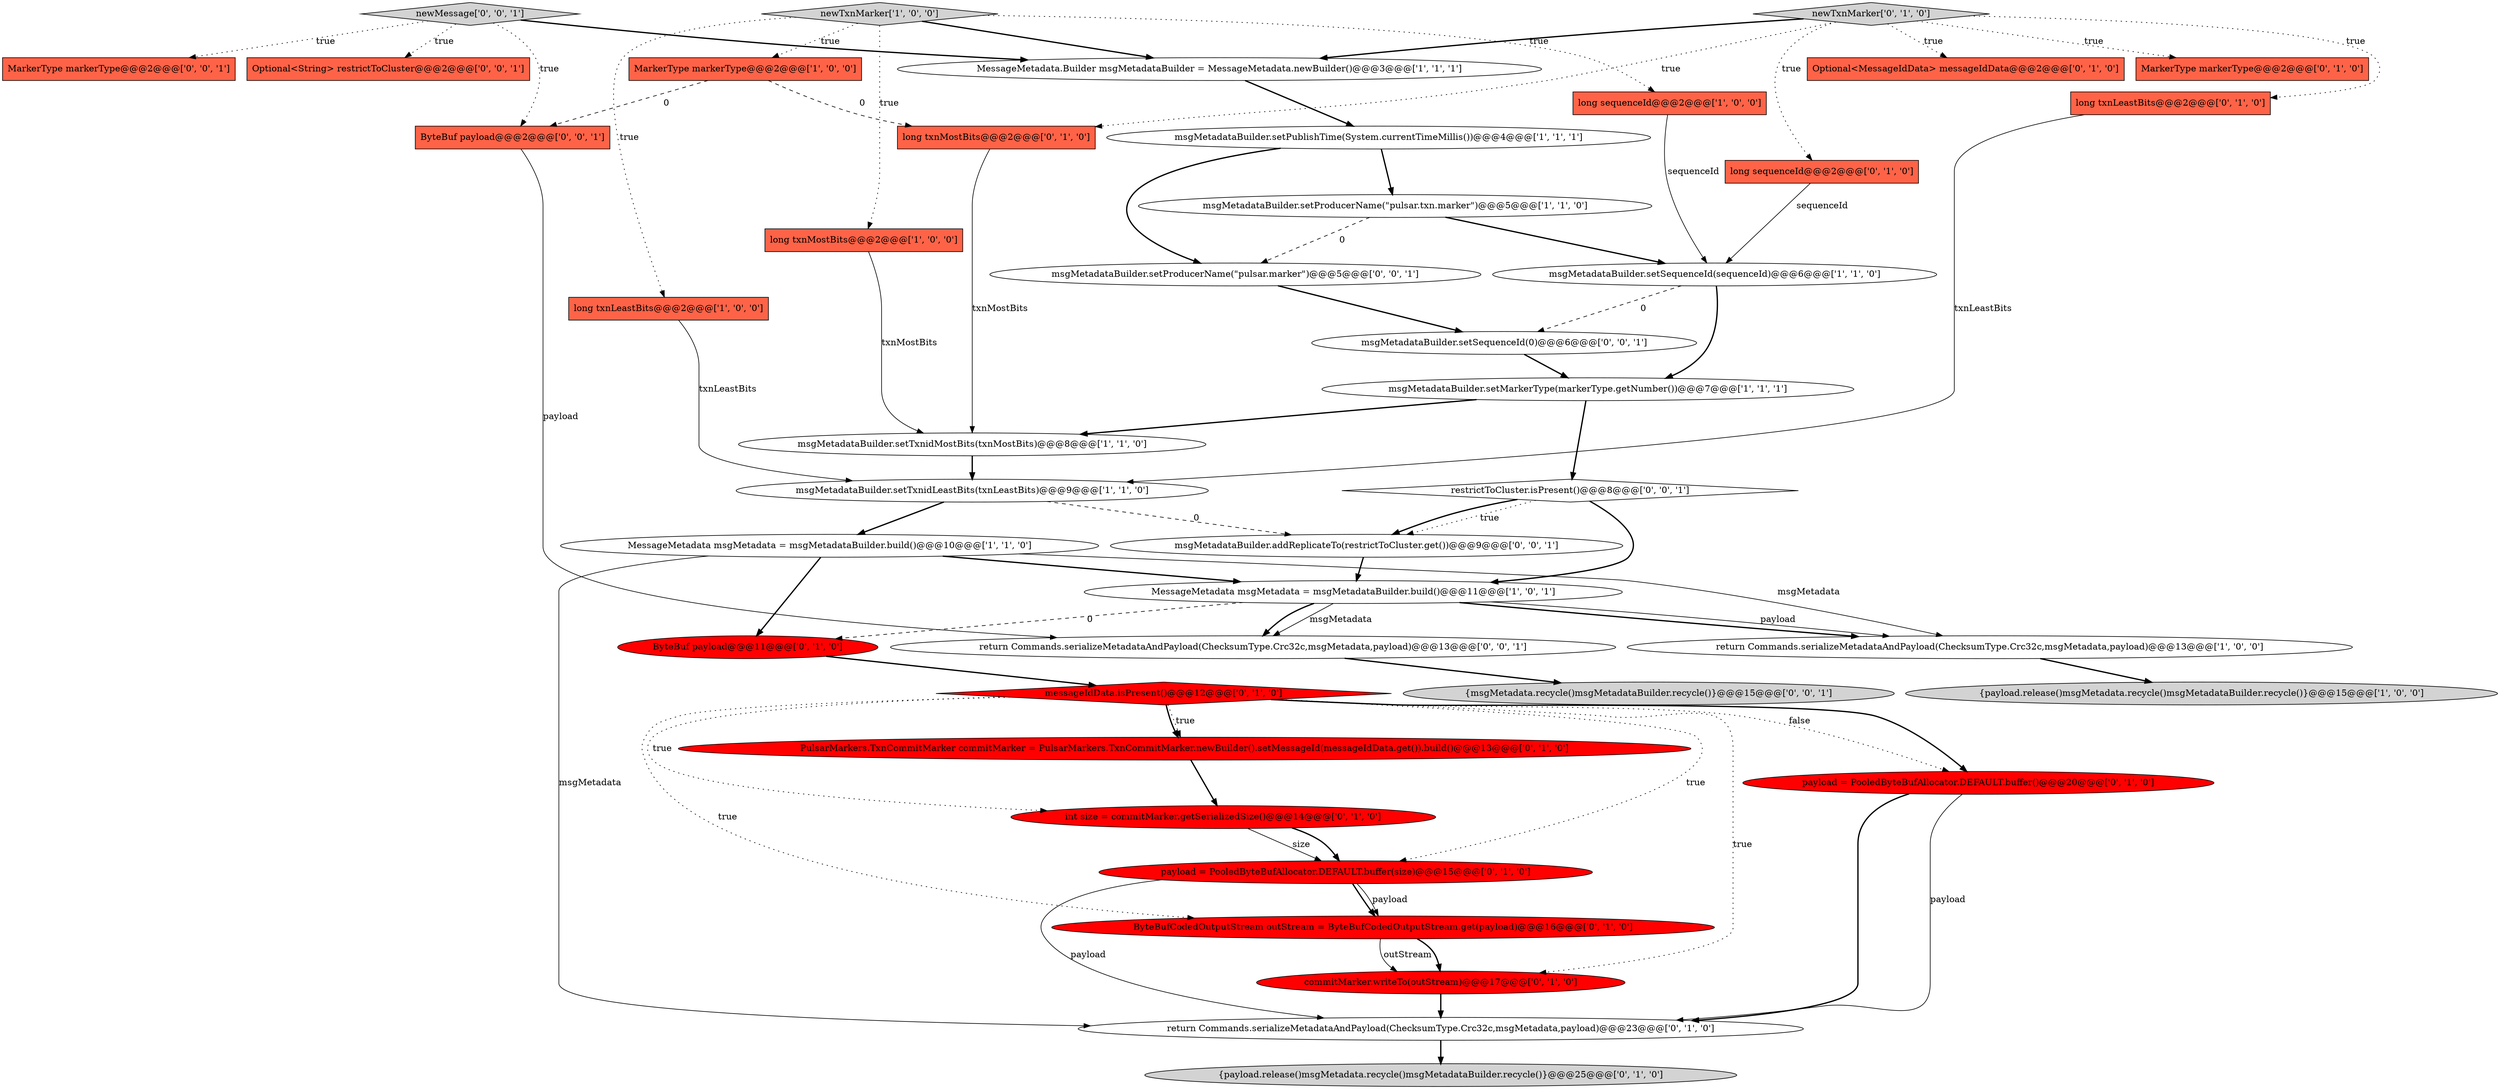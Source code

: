 digraph {
20 [style = filled, label = "return Commands.serializeMetadataAndPayload(ChecksumType.Crc32c,msgMetadata,payload)@@@23@@@['0', '1', '0']", fillcolor = white, shape = ellipse image = "AAA0AAABBB2BBB"];
34 [style = filled, label = "newMessage['0', '0', '1']", fillcolor = lightgray, shape = diamond image = "AAA0AAABBB3BBB"];
14 [style = filled, label = "MarkerType markerType@@@2@@@['1', '0', '0']", fillcolor = tomato, shape = box image = "AAA1AAABBB1BBB"];
19 [style = filled, label = "payload = PooledByteBufAllocator.DEFAULT.buffer(size)@@@15@@@['0', '1', '0']", fillcolor = red, shape = ellipse image = "AAA1AAABBB2BBB"];
22 [style = filled, label = "Optional<MessageIdData> messageIdData@@@2@@@['0', '1', '0']", fillcolor = tomato, shape = box image = "AAA0AAABBB2BBB"];
23 [style = filled, label = "payload = PooledByteBufAllocator.DEFAULT.buffer()@@@20@@@['0', '1', '0']", fillcolor = red, shape = ellipse image = "AAA1AAABBB2BBB"];
21 [style = filled, label = "long txnLeastBits@@@2@@@['0', '1', '0']", fillcolor = tomato, shape = box image = "AAA0AAABBB2BBB"];
16 [style = filled, label = "{payload.release()msgMetadata.recycle()msgMetadataBuilder.recycle()}@@@25@@@['0', '1', '0']", fillcolor = lightgray, shape = ellipse image = "AAA0AAABBB2BBB"];
0 [style = filled, label = "long sequenceId@@@2@@@['1', '0', '0']", fillcolor = tomato, shape = box image = "AAA0AAABBB1BBB"];
6 [style = filled, label = "long txnMostBits@@@2@@@['1', '0', '0']", fillcolor = tomato, shape = box image = "AAA0AAABBB1BBB"];
4 [style = filled, label = "return Commands.serializeMetadataAndPayload(ChecksumType.Crc32c,msgMetadata,payload)@@@13@@@['1', '0', '0']", fillcolor = white, shape = ellipse image = "AAA0AAABBB1BBB"];
31 [style = filled, label = "PulsarMarkers.TxnCommitMarker commitMarker = PulsarMarkers.TxnCommitMarker.newBuilder().setMessageId(messageIdData.get()).build()@@@13@@@['0', '1', '0']", fillcolor = red, shape = ellipse image = "AAA1AAABBB2BBB"];
37 [style = filled, label = "MarkerType markerType@@@2@@@['0', '0', '1']", fillcolor = tomato, shape = box image = "AAA0AAABBB3BBB"];
27 [style = filled, label = "commitMarker.writeTo(outStream)@@@17@@@['0', '1', '0']", fillcolor = red, shape = ellipse image = "AAA1AAABBB2BBB"];
38 [style = filled, label = "restrictToCluster.isPresent()@@@8@@@['0', '0', '1']", fillcolor = white, shape = diamond image = "AAA0AAABBB3BBB"];
18 [style = filled, label = "MarkerType markerType@@@2@@@['0', '1', '0']", fillcolor = tomato, shape = box image = "AAA0AAABBB2BBB"];
11 [style = filled, label = "MessageMetadata msgMetadata = msgMetadataBuilder.build()@@@10@@@['1', '1', '0']", fillcolor = white, shape = ellipse image = "AAA0AAABBB1BBB"];
17 [style = filled, label = "int size = commitMarker.getSerializedSize()@@@14@@@['0', '1', '0']", fillcolor = red, shape = ellipse image = "AAA1AAABBB2BBB"];
29 [style = filled, label = "newTxnMarker['0', '1', '0']", fillcolor = lightgray, shape = diamond image = "AAA0AAABBB2BBB"];
7 [style = filled, label = "MessageMetadata.Builder msgMetadataBuilder = MessageMetadata.newBuilder()@@@3@@@['1', '1', '1']", fillcolor = white, shape = ellipse image = "AAA0AAABBB1BBB"];
28 [style = filled, label = "ByteBuf payload@@@11@@@['0', '1', '0']", fillcolor = red, shape = ellipse image = "AAA1AAABBB2BBB"];
13 [style = filled, label = "long txnLeastBits@@@2@@@['1', '0', '0']", fillcolor = tomato, shape = box image = "AAA0AAABBB1BBB"];
10 [style = filled, label = "MessageMetadata msgMetadata = msgMetadataBuilder.build()@@@11@@@['1', '0', '1']", fillcolor = white, shape = ellipse image = "AAA0AAABBB1BBB"];
8 [style = filled, label = "msgMetadataBuilder.setTxnidMostBits(txnMostBits)@@@8@@@['1', '1', '0']", fillcolor = white, shape = ellipse image = "AAA0AAABBB1BBB"];
9 [style = filled, label = "msgMetadataBuilder.setProducerName(\"pulsar.txn.marker\")@@@5@@@['1', '1', '0']", fillcolor = white, shape = ellipse image = "AAA0AAABBB1BBB"];
32 [style = filled, label = "msgMetadataBuilder.setSequenceId(0)@@@6@@@['0', '0', '1']", fillcolor = white, shape = ellipse image = "AAA0AAABBB3BBB"];
33 [style = filled, label = "Optional<String> restrictToCluster@@@2@@@['0', '0', '1']", fillcolor = tomato, shape = box image = "AAA0AAABBB3BBB"];
41 [style = filled, label = "ByteBuf payload@@@2@@@['0', '0', '1']", fillcolor = tomato, shape = box image = "AAA0AAABBB3BBB"];
1 [style = filled, label = "msgMetadataBuilder.setPublishTime(System.currentTimeMillis())@@@4@@@['1', '1', '1']", fillcolor = white, shape = ellipse image = "AAA0AAABBB1BBB"];
3 [style = filled, label = "newTxnMarker['1', '0', '0']", fillcolor = lightgray, shape = diamond image = "AAA0AAABBB1BBB"];
5 [style = filled, label = "msgMetadataBuilder.setTxnidLeastBits(txnLeastBits)@@@9@@@['1', '1', '0']", fillcolor = white, shape = ellipse image = "AAA0AAABBB1BBB"];
24 [style = filled, label = "long sequenceId@@@2@@@['0', '1', '0']", fillcolor = tomato, shape = box image = "AAA0AAABBB2BBB"];
35 [style = filled, label = "msgMetadataBuilder.setProducerName(\"pulsar.marker\")@@@5@@@['0', '0', '1']", fillcolor = white, shape = ellipse image = "AAA0AAABBB3BBB"];
25 [style = filled, label = "ByteBufCodedOutputStream outStream = ByteBufCodedOutputStream.get(payload)@@@16@@@['0', '1', '0']", fillcolor = red, shape = ellipse image = "AAA1AAABBB2BBB"];
26 [style = filled, label = "long txnMostBits@@@2@@@['0', '1', '0']", fillcolor = tomato, shape = box image = "AAA1AAABBB2BBB"];
39 [style = filled, label = "msgMetadataBuilder.addReplicateTo(restrictToCluster.get())@@@9@@@['0', '0', '1']", fillcolor = white, shape = ellipse image = "AAA0AAABBB3BBB"];
2 [style = filled, label = "msgMetadataBuilder.setMarkerType(markerType.getNumber())@@@7@@@['1', '1', '1']", fillcolor = white, shape = ellipse image = "AAA0AAABBB1BBB"];
40 [style = filled, label = "return Commands.serializeMetadataAndPayload(ChecksumType.Crc32c,msgMetadata,payload)@@@13@@@['0', '0', '1']", fillcolor = white, shape = ellipse image = "AAA0AAABBB3BBB"];
30 [style = filled, label = "messageIdData.isPresent()@@@12@@@['0', '1', '0']", fillcolor = red, shape = diamond image = "AAA1AAABBB2BBB"];
12 [style = filled, label = "msgMetadataBuilder.setSequenceId(sequenceId)@@@6@@@['1', '1', '0']", fillcolor = white, shape = ellipse image = "AAA0AAABBB1BBB"];
36 [style = filled, label = "{msgMetadata.recycle()msgMetadataBuilder.recycle()}@@@15@@@['0', '0', '1']", fillcolor = lightgray, shape = ellipse image = "AAA0AAABBB3BBB"];
15 [style = filled, label = "{payload.release()msgMetadata.recycle()msgMetadataBuilder.recycle()}@@@15@@@['1', '0', '0']", fillcolor = lightgray, shape = ellipse image = "AAA0AAABBB1BBB"];
11->28 [style = bold, label=""];
23->20 [style = bold, label=""];
29->18 [style = dotted, label="true"];
24->12 [style = solid, label="sequenceId"];
7->1 [style = bold, label=""];
23->20 [style = solid, label="payload"];
13->5 [style = solid, label="txnLeastBits"];
6->8 [style = solid, label="txnMostBits"];
28->30 [style = bold, label=""];
38->10 [style = bold, label=""];
30->27 [style = dotted, label="true"];
12->32 [style = dashed, label="0"];
4->15 [style = bold, label=""];
30->23 [style = bold, label=""];
38->39 [style = dotted, label="true"];
19->20 [style = solid, label="payload"];
30->19 [style = dotted, label="true"];
34->7 [style = bold, label=""];
35->32 [style = bold, label=""];
10->28 [style = dashed, label="0"];
1->35 [style = bold, label=""];
5->39 [style = dashed, label="0"];
3->6 [style = dotted, label="true"];
29->26 [style = dotted, label="true"];
38->39 [style = bold, label=""];
32->2 [style = bold, label=""];
17->19 [style = bold, label=""];
1->9 [style = bold, label=""];
19->25 [style = bold, label=""];
3->14 [style = dotted, label="true"];
14->26 [style = dashed, label="0"];
25->27 [style = solid, label="outStream"];
9->35 [style = dashed, label="0"];
2->38 [style = bold, label=""];
25->27 [style = bold, label=""];
29->22 [style = dotted, label="true"];
12->2 [style = bold, label=""];
20->16 [style = bold, label=""];
30->25 [style = dotted, label="true"];
8->5 [style = bold, label=""];
0->12 [style = solid, label="sequenceId"];
3->7 [style = bold, label=""];
40->36 [style = bold, label=""];
11->4 [style = solid, label="msgMetadata"];
21->5 [style = solid, label="txnLeastBits"];
11->10 [style = bold, label=""];
30->31 [style = bold, label=""];
30->23 [style = dotted, label="false"];
34->41 [style = dotted, label="true"];
39->10 [style = bold, label=""];
11->20 [style = solid, label="msgMetadata"];
3->0 [style = dotted, label="true"];
34->33 [style = dotted, label="true"];
10->4 [style = bold, label=""];
10->40 [style = bold, label=""];
17->19 [style = solid, label="size"];
26->8 [style = solid, label="txnMostBits"];
10->40 [style = solid, label="msgMetadata"];
29->7 [style = bold, label=""];
29->21 [style = dotted, label="true"];
5->11 [style = bold, label=""];
10->4 [style = solid, label="payload"];
9->12 [style = bold, label=""];
30->17 [style = dotted, label="true"];
19->25 [style = solid, label="payload"];
31->17 [style = bold, label=""];
29->24 [style = dotted, label="true"];
34->37 [style = dotted, label="true"];
27->20 [style = bold, label=""];
41->40 [style = solid, label="payload"];
30->31 [style = dotted, label="true"];
3->13 [style = dotted, label="true"];
2->8 [style = bold, label=""];
14->41 [style = dashed, label="0"];
}
